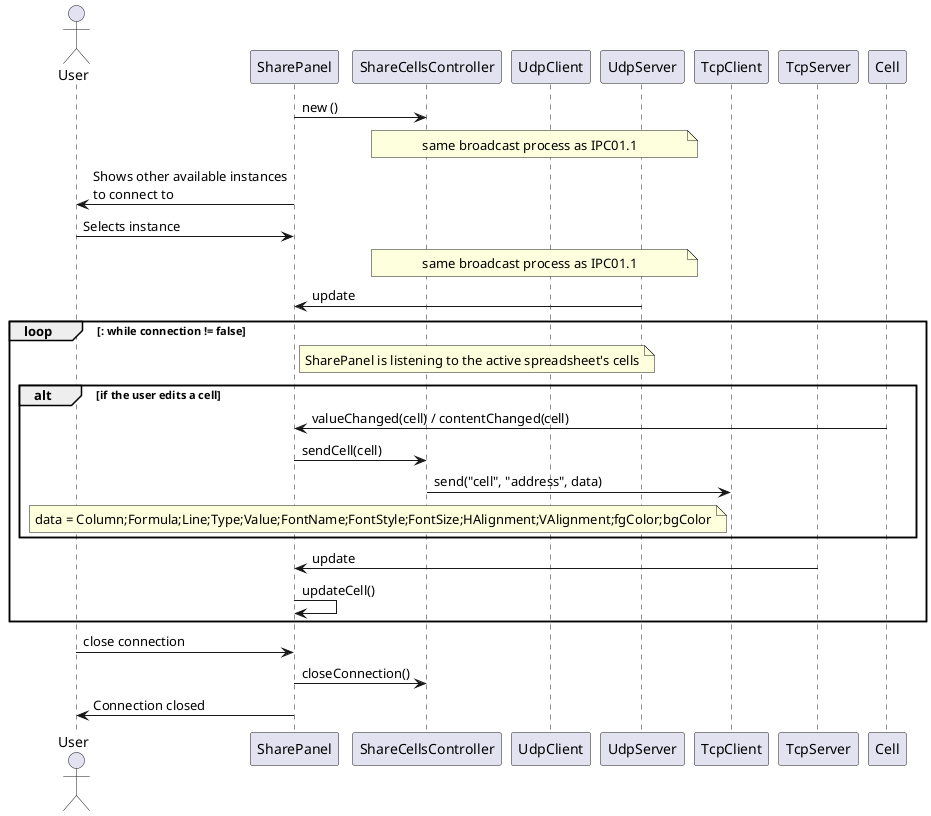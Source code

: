@startuml doc-files/ipc01_3_design.png

actor User
participant "SharePanel" as UI
participant "ShareCellsController" as Controller
participant "UdpClient" as UdpClient
participant "UdpServer" as UdpServer
participant "TcpClient" as TcpClient
participant "TcpServer" as TcpServer
participant "Cell" as Cell

UI->Controller: new ()
note over Controller, UdpServer: same broadcast process as IPC01.1
UI->User: Shows other available instances\nto connect to
User->UI: Selects instance
note over Controller, UdpServer: same broadcast process as IPC01.1

UdpServer->UI: update

loop : while connection != false

    note right of UI: SharePanel is listening to the active spreadsheet's cells
    alt if the user edits a cell
        Cell->UI: valueChanged(cell) / contentChanged(cell)
        UI->Controller: sendCell(cell)
        Controller->TcpClient: send("cell", "address", data)
        note left of TcpClient: data = Column;Formula;Line;Type;Value;FontName;FontStyle;FontSize;HAlignment;VAlignment;fgColor;bgColor
    end

    TcpServer->UI: update
    UI->UI: updateCell()
end

User->UI: close connection
UI->Controller: closeConnection()
UI->User: Connection closed
@enduml